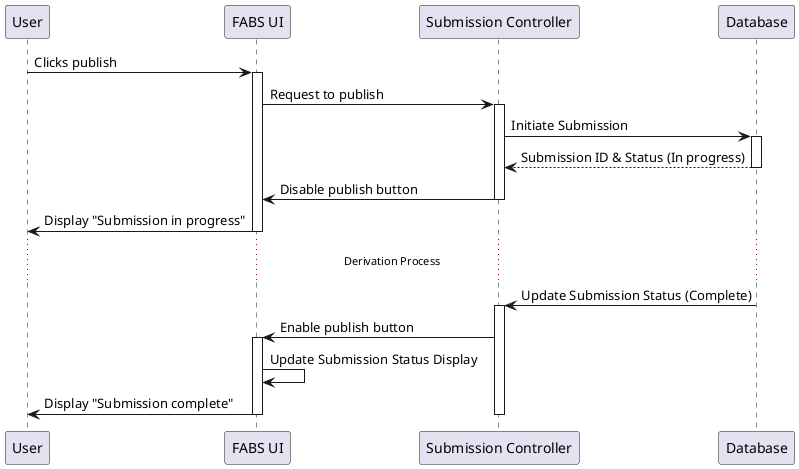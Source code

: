 @startuml
participant User
participant "FABS UI" as UI
participant "Submission Controller" as Controller
participant "Database" as DB

User -> UI : Clicks publish
activate UI

UI -> Controller : Request to publish
activate Controller

Controller -> DB : Initiate Submission
activate DB
DB --> Controller : Submission ID & Status (In progress)
deactivate DB

Controller -> UI : Disable publish button
deactivate Controller
UI -> User : Display "Submission in progress"
deactivate UI

... Derivation Process ...

DB -> Controller : Update Submission Status (Complete)
activate Controller

Controller -> UI : Enable publish button
activate UI
UI -> UI : Update Submission Status Display

UI -> User : Display "Submission complete"
deactivate UI
deactivate Controller

@enduml